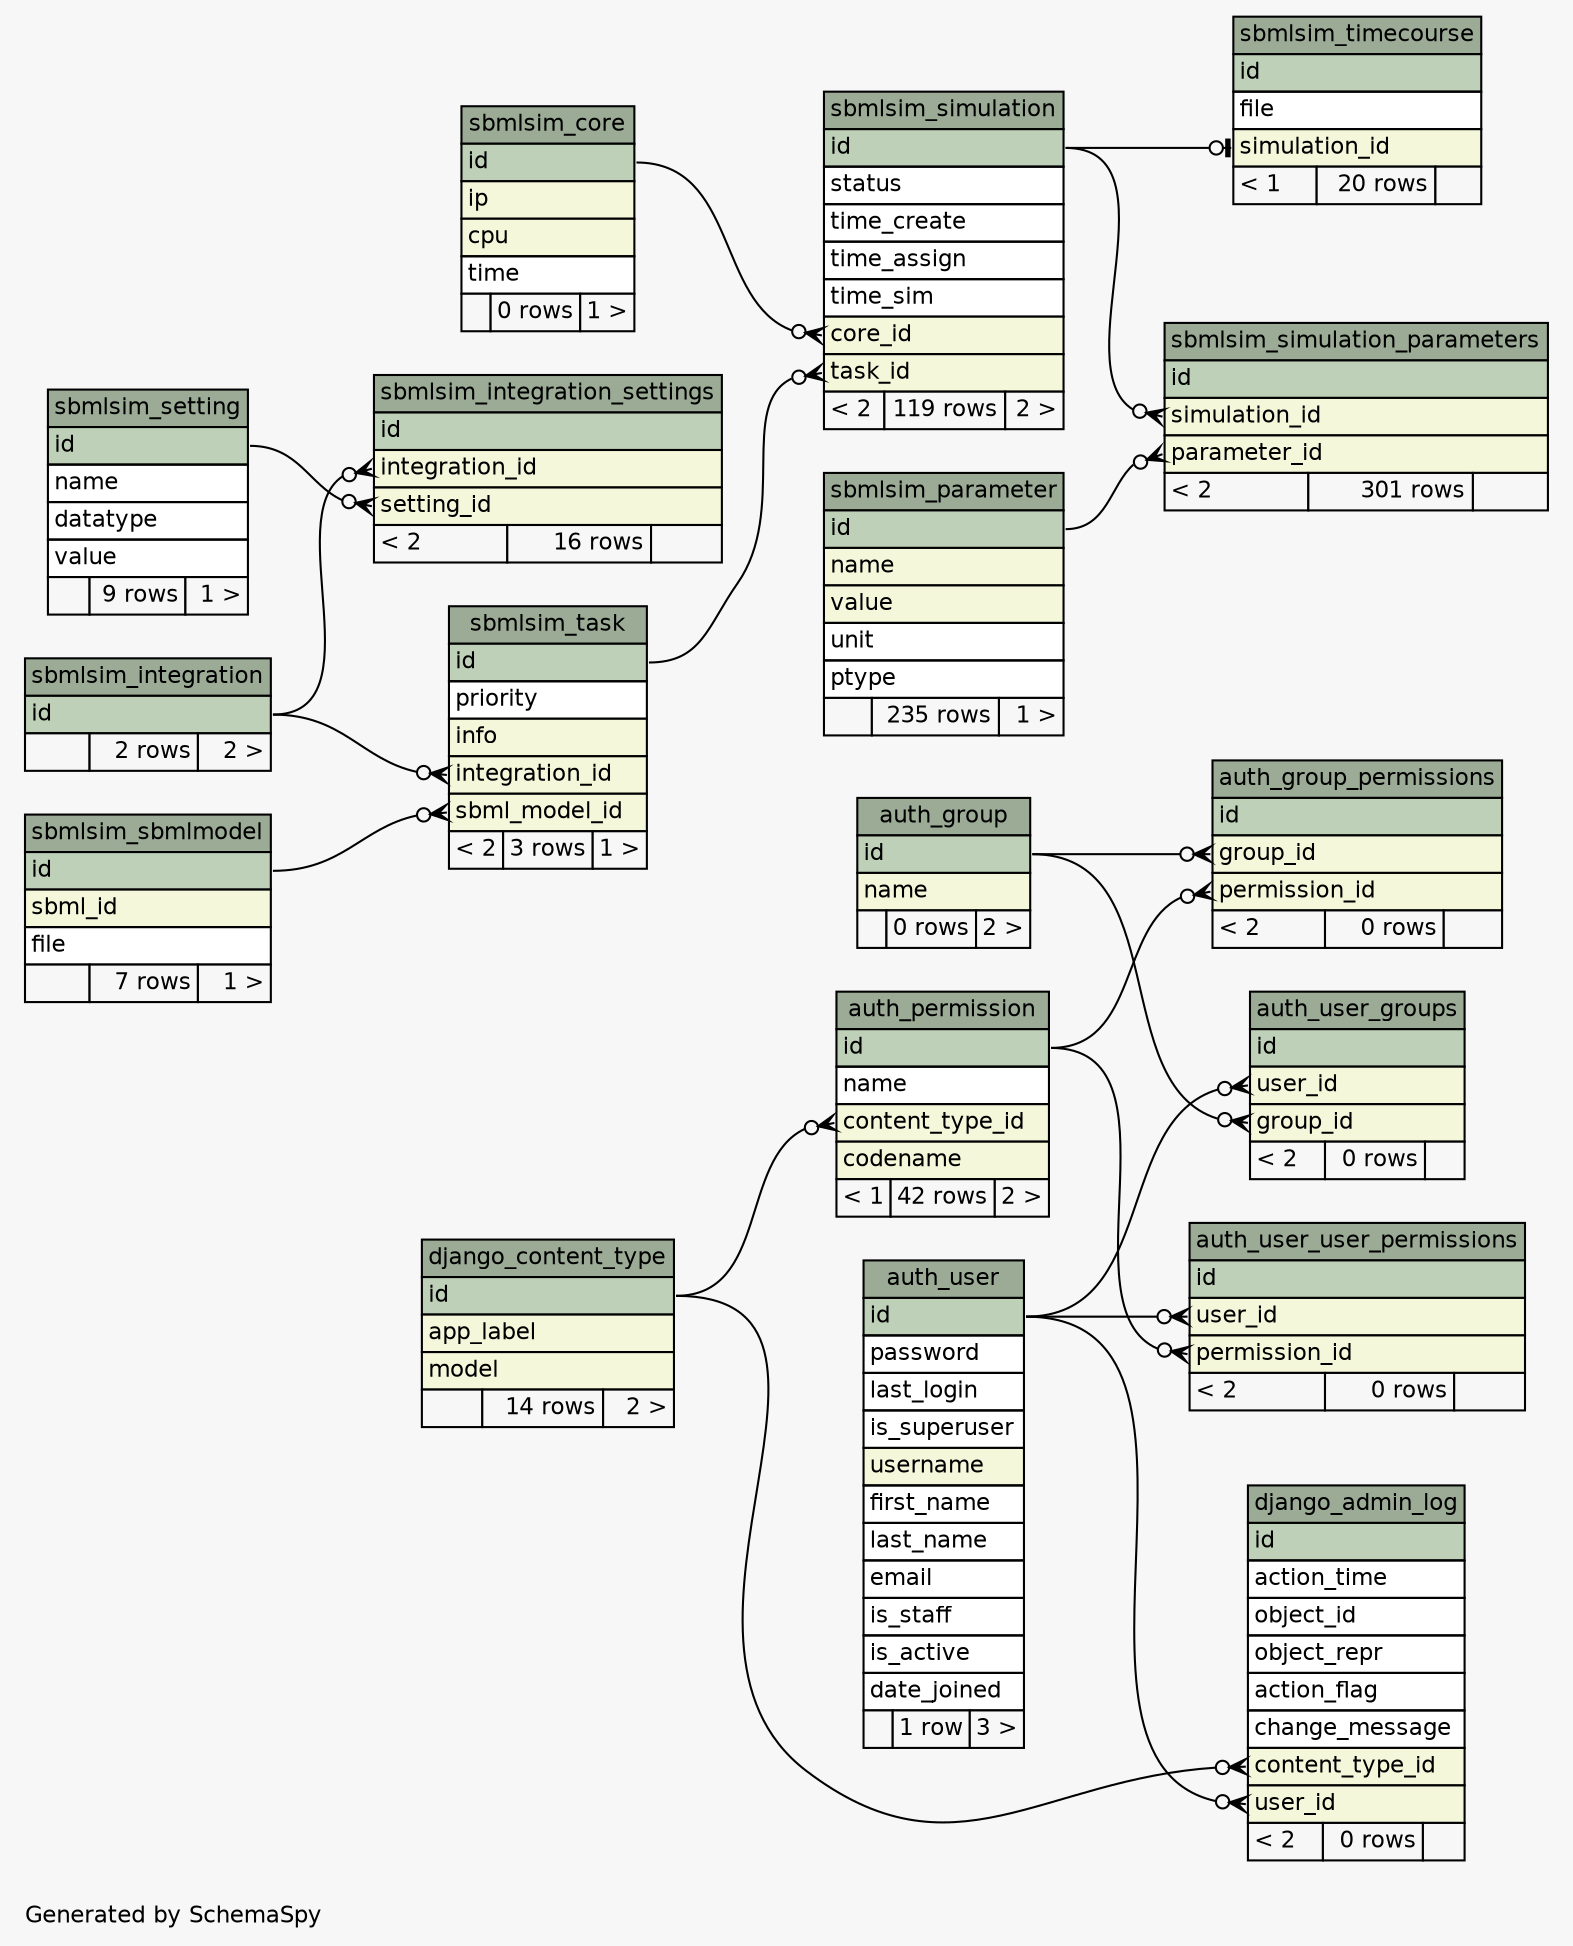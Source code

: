// dot 2.36.0 on Linux 3.13.0-43-generic
// SchemaSpy rev 590
digraph "largeRelationshipsDiagram" {
  graph [
    rankdir="RL"
    bgcolor="#f7f7f7"
    label="\nGenerated by SchemaSpy"
    labeljust="l"
    nodesep="0.18"
    ranksep="0.46"
    fontname="Helvetica"
    fontsize="11"
  ];
  node [
    fontname="Helvetica"
    fontsize="11"
    shape="plaintext"
  ];
  edge [
    arrowsize="0.8"
  ];
  "auth_group" [
    label=<
    <TABLE BORDER="0" CELLBORDER="1" CELLSPACING="0" BGCOLOR="#ffffff">
      <TR><TD COLSPAN="3" BGCOLOR="#9bab96" ALIGN="CENTER">auth_group</TD></TR>
      <TR><TD PORT="id" COLSPAN="3" BGCOLOR="#bed1b8" ALIGN="LEFT">id</TD></TR>
      <TR><TD PORT="name" COLSPAN="3" BGCOLOR="#f4f7da" ALIGN="LEFT">name</TD></TR>
      <TR><TD ALIGN="LEFT" BGCOLOR="#f7f7f7">  </TD><TD ALIGN="RIGHT" BGCOLOR="#f7f7f7">0 rows</TD><TD ALIGN="RIGHT" BGCOLOR="#f7f7f7">2 &gt;</TD></TR>
    </TABLE>>
    URL="tables/auth_group.html"
    tooltip="auth_group"
  ];
  "auth_group_permissions" [
    label=<
    <TABLE BORDER="0" CELLBORDER="1" CELLSPACING="0" BGCOLOR="#ffffff">
      <TR><TD COLSPAN="3" BGCOLOR="#9bab96" ALIGN="CENTER">auth_group_permissions</TD></TR>
      <TR><TD PORT="id" COLSPAN="3" BGCOLOR="#bed1b8" ALIGN="LEFT">id</TD></TR>
      <TR><TD PORT="group_id" COLSPAN="3" BGCOLOR="#f4f7da" ALIGN="LEFT">group_id</TD></TR>
      <TR><TD PORT="permission_id" COLSPAN="3" BGCOLOR="#f4f7da" ALIGN="LEFT">permission_id</TD></TR>
      <TR><TD ALIGN="LEFT" BGCOLOR="#f7f7f7">&lt; 2</TD><TD ALIGN="RIGHT" BGCOLOR="#f7f7f7">0 rows</TD><TD ALIGN="RIGHT" BGCOLOR="#f7f7f7">  </TD></TR>
    </TABLE>>
    URL="tables/auth_group_permissions.html"
    tooltip="auth_group_permissions"
  ];
  "auth_permission" [
    label=<
    <TABLE BORDER="0" CELLBORDER="1" CELLSPACING="0" BGCOLOR="#ffffff">
      <TR><TD COLSPAN="3" BGCOLOR="#9bab96" ALIGN="CENTER">auth_permission</TD></TR>
      <TR><TD PORT="id" COLSPAN="3" BGCOLOR="#bed1b8" ALIGN="LEFT">id</TD></TR>
      <TR><TD PORT="name" COLSPAN="3" ALIGN="LEFT">name</TD></TR>
      <TR><TD PORT="content_type_id" COLSPAN="3" BGCOLOR="#f4f7da" ALIGN="LEFT">content_type_id</TD></TR>
      <TR><TD PORT="codename" COLSPAN="3" BGCOLOR="#f4f7da" ALIGN="LEFT">codename</TD></TR>
      <TR><TD ALIGN="LEFT" BGCOLOR="#f7f7f7">&lt; 1</TD><TD ALIGN="RIGHT" BGCOLOR="#f7f7f7">42 rows</TD><TD ALIGN="RIGHT" BGCOLOR="#f7f7f7">2 &gt;</TD></TR>
    </TABLE>>
    URL="tables/auth_permission.html"
    tooltip="auth_permission"
  ];
  "auth_user" [
    label=<
    <TABLE BORDER="0" CELLBORDER="1" CELLSPACING="0" BGCOLOR="#ffffff">
      <TR><TD COLSPAN="3" BGCOLOR="#9bab96" ALIGN="CENTER">auth_user</TD></TR>
      <TR><TD PORT="id" COLSPAN="3" BGCOLOR="#bed1b8" ALIGN="LEFT">id</TD></TR>
      <TR><TD PORT="password" COLSPAN="3" ALIGN="LEFT">password</TD></TR>
      <TR><TD PORT="last_login" COLSPAN="3" ALIGN="LEFT">last_login</TD></TR>
      <TR><TD PORT="is_superuser" COLSPAN="3" ALIGN="LEFT">is_superuser</TD></TR>
      <TR><TD PORT="username" COLSPAN="3" BGCOLOR="#f4f7da" ALIGN="LEFT">username</TD></TR>
      <TR><TD PORT="first_name" COLSPAN="3" ALIGN="LEFT">first_name</TD></TR>
      <TR><TD PORT="last_name" COLSPAN="3" ALIGN="LEFT">last_name</TD></TR>
      <TR><TD PORT="email" COLSPAN="3" ALIGN="LEFT">email</TD></TR>
      <TR><TD PORT="is_staff" COLSPAN="3" ALIGN="LEFT">is_staff</TD></TR>
      <TR><TD PORT="is_active" COLSPAN="3" ALIGN="LEFT">is_active</TD></TR>
      <TR><TD PORT="date_joined" COLSPAN="3" ALIGN="LEFT">date_joined</TD></TR>
      <TR><TD ALIGN="LEFT" BGCOLOR="#f7f7f7">  </TD><TD ALIGN="RIGHT" BGCOLOR="#f7f7f7">1 row</TD><TD ALIGN="RIGHT" BGCOLOR="#f7f7f7">3 &gt;</TD></TR>
    </TABLE>>
    URL="tables/auth_user.html"
    tooltip="auth_user"
  ];
  "auth_user_groups" [
    label=<
    <TABLE BORDER="0" CELLBORDER="1" CELLSPACING="0" BGCOLOR="#ffffff">
      <TR><TD COLSPAN="3" BGCOLOR="#9bab96" ALIGN="CENTER">auth_user_groups</TD></TR>
      <TR><TD PORT="id" COLSPAN="3" BGCOLOR="#bed1b8" ALIGN="LEFT">id</TD></TR>
      <TR><TD PORT="user_id" COLSPAN="3" BGCOLOR="#f4f7da" ALIGN="LEFT">user_id</TD></TR>
      <TR><TD PORT="group_id" COLSPAN="3" BGCOLOR="#f4f7da" ALIGN="LEFT">group_id</TD></TR>
      <TR><TD ALIGN="LEFT" BGCOLOR="#f7f7f7">&lt; 2</TD><TD ALIGN="RIGHT" BGCOLOR="#f7f7f7">0 rows</TD><TD ALIGN="RIGHT" BGCOLOR="#f7f7f7">  </TD></TR>
    </TABLE>>
    URL="tables/auth_user_groups.html"
    tooltip="auth_user_groups"
  ];
  "auth_user_user_permissions" [
    label=<
    <TABLE BORDER="0" CELLBORDER="1" CELLSPACING="0" BGCOLOR="#ffffff">
      <TR><TD COLSPAN="3" BGCOLOR="#9bab96" ALIGN="CENTER">auth_user_user_permissions</TD></TR>
      <TR><TD PORT="id" COLSPAN="3" BGCOLOR="#bed1b8" ALIGN="LEFT">id</TD></TR>
      <TR><TD PORT="user_id" COLSPAN="3" BGCOLOR="#f4f7da" ALIGN="LEFT">user_id</TD></TR>
      <TR><TD PORT="permission_id" COLSPAN="3" BGCOLOR="#f4f7da" ALIGN="LEFT">permission_id</TD></TR>
      <TR><TD ALIGN="LEFT" BGCOLOR="#f7f7f7">&lt; 2</TD><TD ALIGN="RIGHT" BGCOLOR="#f7f7f7">0 rows</TD><TD ALIGN="RIGHT" BGCOLOR="#f7f7f7">  </TD></TR>
    </TABLE>>
    URL="tables/auth_user_user_permissions.html"
    tooltip="auth_user_user_permissions"
  ];
  "django_admin_log" [
    label=<
    <TABLE BORDER="0" CELLBORDER="1" CELLSPACING="0" BGCOLOR="#ffffff">
      <TR><TD COLSPAN="3" BGCOLOR="#9bab96" ALIGN="CENTER">django_admin_log</TD></TR>
      <TR><TD PORT="id" COLSPAN="3" BGCOLOR="#bed1b8" ALIGN="LEFT">id</TD></TR>
      <TR><TD PORT="action_time" COLSPAN="3" ALIGN="LEFT">action_time</TD></TR>
      <TR><TD PORT="object_id" COLSPAN="3" ALIGN="LEFT">object_id</TD></TR>
      <TR><TD PORT="object_repr" COLSPAN="3" ALIGN="LEFT">object_repr</TD></TR>
      <TR><TD PORT="action_flag" COLSPAN="3" ALIGN="LEFT">action_flag</TD></TR>
      <TR><TD PORT="change_message" COLSPAN="3" ALIGN="LEFT">change_message</TD></TR>
      <TR><TD PORT="content_type_id" COLSPAN="3" BGCOLOR="#f4f7da" ALIGN="LEFT">content_type_id</TD></TR>
      <TR><TD PORT="user_id" COLSPAN="3" BGCOLOR="#f4f7da" ALIGN="LEFT">user_id</TD></TR>
      <TR><TD ALIGN="LEFT" BGCOLOR="#f7f7f7">&lt; 2</TD><TD ALIGN="RIGHT" BGCOLOR="#f7f7f7">0 rows</TD><TD ALIGN="RIGHT" BGCOLOR="#f7f7f7">  </TD></TR>
    </TABLE>>
    URL="tables/django_admin_log.html"
    tooltip="django_admin_log"
  ];
  "django_content_type" [
    label=<
    <TABLE BORDER="0" CELLBORDER="1" CELLSPACING="0" BGCOLOR="#ffffff">
      <TR><TD COLSPAN="3" BGCOLOR="#9bab96" ALIGN="CENTER">django_content_type</TD></TR>
      <TR><TD PORT="id" COLSPAN="3" BGCOLOR="#bed1b8" ALIGN="LEFT">id</TD></TR>
      <TR><TD PORT="app_label" COLSPAN="3" BGCOLOR="#f4f7da" ALIGN="LEFT">app_label</TD></TR>
      <TR><TD PORT="model" COLSPAN="3" BGCOLOR="#f4f7da" ALIGN="LEFT">model</TD></TR>
      <TR><TD ALIGN="LEFT" BGCOLOR="#f7f7f7">  </TD><TD ALIGN="RIGHT" BGCOLOR="#f7f7f7">14 rows</TD><TD ALIGN="RIGHT" BGCOLOR="#f7f7f7">2 &gt;</TD></TR>
    </TABLE>>
    URL="tables/django_content_type.html"
    tooltip="django_content_type"
  ];
  "sbmlsim_core" [
    label=<
    <TABLE BORDER="0" CELLBORDER="1" CELLSPACING="0" BGCOLOR="#ffffff">
      <TR><TD COLSPAN="3" BGCOLOR="#9bab96" ALIGN="CENTER">sbmlsim_core</TD></TR>
      <TR><TD PORT="id" COLSPAN="3" BGCOLOR="#bed1b8" ALIGN="LEFT">id</TD></TR>
      <TR><TD PORT="ip" COLSPAN="3" BGCOLOR="#f4f7da" ALIGN="LEFT">ip</TD></TR>
      <TR><TD PORT="cpu" COLSPAN="3" BGCOLOR="#f4f7da" ALIGN="LEFT">cpu</TD></TR>
      <TR><TD PORT="time" COLSPAN="3" ALIGN="LEFT">time</TD></TR>
      <TR><TD ALIGN="LEFT" BGCOLOR="#f7f7f7">  </TD><TD ALIGN="RIGHT" BGCOLOR="#f7f7f7">0 rows</TD><TD ALIGN="RIGHT" BGCOLOR="#f7f7f7">1 &gt;</TD></TR>
    </TABLE>>
    URL="tables/sbmlsim_core.html"
    tooltip="sbmlsim_core"
  ];
  "sbmlsim_integration" [
    label=<
    <TABLE BORDER="0" CELLBORDER="1" CELLSPACING="0" BGCOLOR="#ffffff">
      <TR><TD COLSPAN="3" BGCOLOR="#9bab96" ALIGN="CENTER">sbmlsim_integration</TD></TR>
      <TR><TD PORT="id" COLSPAN="3" BGCOLOR="#bed1b8" ALIGN="LEFT">id</TD></TR>
      <TR><TD ALIGN="LEFT" BGCOLOR="#f7f7f7">  </TD><TD ALIGN="RIGHT" BGCOLOR="#f7f7f7">2 rows</TD><TD ALIGN="RIGHT" BGCOLOR="#f7f7f7">2 &gt;</TD></TR>
    </TABLE>>
    URL="tables/sbmlsim_integration.html"
    tooltip="sbmlsim_integration"
  ];
  "sbmlsim_integration_settings" [
    label=<
    <TABLE BORDER="0" CELLBORDER="1" CELLSPACING="0" BGCOLOR="#ffffff">
      <TR><TD COLSPAN="3" BGCOLOR="#9bab96" ALIGN="CENTER">sbmlsim_integration_settings</TD></TR>
      <TR><TD PORT="id" COLSPAN="3" BGCOLOR="#bed1b8" ALIGN="LEFT">id</TD></TR>
      <TR><TD PORT="integration_id" COLSPAN="3" BGCOLOR="#f4f7da" ALIGN="LEFT">integration_id</TD></TR>
      <TR><TD PORT="setting_id" COLSPAN="3" BGCOLOR="#f4f7da" ALIGN="LEFT">setting_id</TD></TR>
      <TR><TD ALIGN="LEFT" BGCOLOR="#f7f7f7">&lt; 2</TD><TD ALIGN="RIGHT" BGCOLOR="#f7f7f7">16 rows</TD><TD ALIGN="RIGHT" BGCOLOR="#f7f7f7">  </TD></TR>
    </TABLE>>
    URL="tables/sbmlsim_integration_settings.html"
    tooltip="sbmlsim_integration_settings"
  ];
  "sbmlsim_parameter" [
    label=<
    <TABLE BORDER="0" CELLBORDER="1" CELLSPACING="0" BGCOLOR="#ffffff">
      <TR><TD COLSPAN="3" BGCOLOR="#9bab96" ALIGN="CENTER">sbmlsim_parameter</TD></TR>
      <TR><TD PORT="id" COLSPAN="3" BGCOLOR="#bed1b8" ALIGN="LEFT">id</TD></TR>
      <TR><TD PORT="name" COLSPAN="3" BGCOLOR="#f4f7da" ALIGN="LEFT">name</TD></TR>
      <TR><TD PORT="value" COLSPAN="3" BGCOLOR="#f4f7da" ALIGN="LEFT">value</TD></TR>
      <TR><TD PORT="unit" COLSPAN="3" ALIGN="LEFT">unit</TD></TR>
      <TR><TD PORT="ptype" COLSPAN="3" ALIGN="LEFT">ptype</TD></TR>
      <TR><TD ALIGN="LEFT" BGCOLOR="#f7f7f7">  </TD><TD ALIGN="RIGHT" BGCOLOR="#f7f7f7">235 rows</TD><TD ALIGN="RIGHT" BGCOLOR="#f7f7f7">1 &gt;</TD></TR>
    </TABLE>>
    URL="tables/sbmlsim_parameter.html"
    tooltip="sbmlsim_parameter"
  ];
  "sbmlsim_sbmlmodel" [
    label=<
    <TABLE BORDER="0" CELLBORDER="1" CELLSPACING="0" BGCOLOR="#ffffff">
      <TR><TD COLSPAN="3" BGCOLOR="#9bab96" ALIGN="CENTER">sbmlsim_sbmlmodel</TD></TR>
      <TR><TD PORT="id" COLSPAN="3" BGCOLOR="#bed1b8" ALIGN="LEFT">id</TD></TR>
      <TR><TD PORT="sbml_id" COLSPAN="3" BGCOLOR="#f4f7da" ALIGN="LEFT">sbml_id</TD></TR>
      <TR><TD PORT="file" COLSPAN="3" ALIGN="LEFT">file</TD></TR>
      <TR><TD ALIGN="LEFT" BGCOLOR="#f7f7f7">  </TD><TD ALIGN="RIGHT" BGCOLOR="#f7f7f7">7 rows</TD><TD ALIGN="RIGHT" BGCOLOR="#f7f7f7">1 &gt;</TD></TR>
    </TABLE>>
    URL="tables/sbmlsim_sbmlmodel.html"
    tooltip="sbmlsim_sbmlmodel"
  ];
  "sbmlsim_setting" [
    label=<
    <TABLE BORDER="0" CELLBORDER="1" CELLSPACING="0" BGCOLOR="#ffffff">
      <TR><TD COLSPAN="3" BGCOLOR="#9bab96" ALIGN="CENTER">sbmlsim_setting</TD></TR>
      <TR><TD PORT="id" COLSPAN="3" BGCOLOR="#bed1b8" ALIGN="LEFT">id</TD></TR>
      <TR><TD PORT="name" COLSPAN="3" ALIGN="LEFT">name</TD></TR>
      <TR><TD PORT="datatype" COLSPAN="3" ALIGN="LEFT">datatype</TD></TR>
      <TR><TD PORT="value" COLSPAN="3" ALIGN="LEFT">value</TD></TR>
      <TR><TD ALIGN="LEFT" BGCOLOR="#f7f7f7">  </TD><TD ALIGN="RIGHT" BGCOLOR="#f7f7f7">9 rows</TD><TD ALIGN="RIGHT" BGCOLOR="#f7f7f7">1 &gt;</TD></TR>
    </TABLE>>
    URL="tables/sbmlsim_setting.html"
    tooltip="sbmlsim_setting"
  ];
  "sbmlsim_simulation" [
    label=<
    <TABLE BORDER="0" CELLBORDER="1" CELLSPACING="0" BGCOLOR="#ffffff">
      <TR><TD COLSPAN="3" BGCOLOR="#9bab96" ALIGN="CENTER">sbmlsim_simulation</TD></TR>
      <TR><TD PORT="id" COLSPAN="3" BGCOLOR="#bed1b8" ALIGN="LEFT">id</TD></TR>
      <TR><TD PORT="status" COLSPAN="3" ALIGN="LEFT">status</TD></TR>
      <TR><TD PORT="time_create" COLSPAN="3" ALIGN="LEFT">time_create</TD></TR>
      <TR><TD PORT="time_assign" COLSPAN="3" ALIGN="LEFT">time_assign</TD></TR>
      <TR><TD PORT="time_sim" COLSPAN="3" ALIGN="LEFT">time_sim</TD></TR>
      <TR><TD PORT="core_id" COLSPAN="3" BGCOLOR="#f4f7da" ALIGN="LEFT">core_id</TD></TR>
      <TR><TD PORT="task_id" COLSPAN="3" BGCOLOR="#f4f7da" ALIGN="LEFT">task_id</TD></TR>
      <TR><TD ALIGN="LEFT" BGCOLOR="#f7f7f7">&lt; 2</TD><TD ALIGN="RIGHT" BGCOLOR="#f7f7f7">119 rows</TD><TD ALIGN="RIGHT" BGCOLOR="#f7f7f7">2 &gt;</TD></TR>
    </TABLE>>
    URL="tables/sbmlsim_simulation.html"
    tooltip="sbmlsim_simulation"
  ];
  "sbmlsim_simulation_parameters" [
    label=<
    <TABLE BORDER="0" CELLBORDER="1" CELLSPACING="0" BGCOLOR="#ffffff">
      <TR><TD COLSPAN="3" BGCOLOR="#9bab96" ALIGN="CENTER">sbmlsim_simulation_parameters</TD></TR>
      <TR><TD PORT="id" COLSPAN="3" BGCOLOR="#bed1b8" ALIGN="LEFT">id</TD></TR>
      <TR><TD PORT="simulation_id" COLSPAN="3" BGCOLOR="#f4f7da" ALIGN="LEFT">simulation_id</TD></TR>
      <TR><TD PORT="parameter_id" COLSPAN="3" BGCOLOR="#f4f7da" ALIGN="LEFT">parameter_id</TD></TR>
      <TR><TD ALIGN="LEFT" BGCOLOR="#f7f7f7">&lt; 2</TD><TD ALIGN="RIGHT" BGCOLOR="#f7f7f7">301 rows</TD><TD ALIGN="RIGHT" BGCOLOR="#f7f7f7">  </TD></TR>
    </TABLE>>
    URL="tables/sbmlsim_simulation_parameters.html"
    tooltip="sbmlsim_simulation_parameters"
  ];
  "sbmlsim_task" [
    label=<
    <TABLE BORDER="0" CELLBORDER="1" CELLSPACING="0" BGCOLOR="#ffffff">
      <TR><TD COLSPAN="3" BGCOLOR="#9bab96" ALIGN="CENTER">sbmlsim_task</TD></TR>
      <TR><TD PORT="id" COLSPAN="3" BGCOLOR="#bed1b8" ALIGN="LEFT">id</TD></TR>
      <TR><TD PORT="priority" COLSPAN="3" ALIGN="LEFT">priority</TD></TR>
      <TR><TD PORT="info" COLSPAN="3" BGCOLOR="#f4f7da" ALIGN="LEFT">info</TD></TR>
      <TR><TD PORT="integration_id" COLSPAN="3" BGCOLOR="#f4f7da" ALIGN="LEFT">integration_id</TD></TR>
      <TR><TD PORT="sbml_model_id" COLSPAN="3" BGCOLOR="#f4f7da" ALIGN="LEFT">sbml_model_id</TD></TR>
      <TR><TD ALIGN="LEFT" BGCOLOR="#f7f7f7">&lt; 2</TD><TD ALIGN="RIGHT" BGCOLOR="#f7f7f7">3 rows</TD><TD ALIGN="RIGHT" BGCOLOR="#f7f7f7">1 &gt;</TD></TR>
    </TABLE>>
    URL="tables/sbmlsim_task.html"
    tooltip="sbmlsim_task"
  ];
  "sbmlsim_timecourse" [
    label=<
    <TABLE BORDER="0" CELLBORDER="1" CELLSPACING="0" BGCOLOR="#ffffff">
      <TR><TD COLSPAN="3" BGCOLOR="#9bab96" ALIGN="CENTER">sbmlsim_timecourse</TD></TR>
      <TR><TD PORT="id" COLSPAN="3" BGCOLOR="#bed1b8" ALIGN="LEFT">id</TD></TR>
      <TR><TD PORT="file" COLSPAN="3" ALIGN="LEFT">file</TD></TR>
      <TR><TD PORT="simulation_id" COLSPAN="3" BGCOLOR="#f4f7da" ALIGN="LEFT">simulation_id</TD></TR>
      <TR><TD ALIGN="LEFT" BGCOLOR="#f7f7f7">&lt; 1</TD><TD ALIGN="RIGHT" BGCOLOR="#f7f7f7">20 rows</TD><TD ALIGN="RIGHT" BGCOLOR="#f7f7f7">  </TD></TR>
    </TABLE>>
    URL="tables/sbmlsim_timecourse.html"
    tooltip="sbmlsim_timecourse"
  ];
  "auth_group_permissions":"group_id":w -> "auth_group":"id":e [arrowhead=none dir=back arrowtail=crowodot];
  "auth_group_permissions":"permission_id":w -> "auth_permission":"id":e [arrowhead=none dir=back arrowtail=crowodot];
  "auth_permission":"content_type_id":w -> "django_content_type":"id":e [arrowhead=none dir=back arrowtail=crowodot];
  "auth_user_groups":"group_id":w -> "auth_group":"id":e [arrowhead=none dir=back arrowtail=crowodot];
  "auth_user_groups":"user_id":w -> "auth_user":"id":e [arrowhead=none dir=back arrowtail=crowodot];
  "auth_user_user_permissions":"permission_id":w -> "auth_permission":"id":e [arrowhead=none dir=back arrowtail=crowodot];
  "auth_user_user_permissions":"user_id":w -> "auth_user":"id":e [arrowhead=none dir=back arrowtail=crowodot];
  "django_admin_log":"content_type_id":w -> "django_content_type":"id":e [arrowhead=none dir=back arrowtail=crowodot];
  "django_admin_log":"user_id":w -> "auth_user":"id":e [arrowhead=none dir=back arrowtail=crowodot];
  "sbmlsim_integration_settings":"integration_id":w -> "sbmlsim_integration":"id":e [arrowhead=none dir=back arrowtail=crowodot];
  "sbmlsim_integration_settings":"setting_id":w -> "sbmlsim_setting":"id":e [arrowhead=none dir=back arrowtail=crowodot];
  "sbmlsim_simulation":"core_id":w -> "sbmlsim_core":"id":e [arrowhead=none dir=back arrowtail=crowodot];
  "sbmlsim_simulation":"task_id":w -> "sbmlsim_task":"id":e [arrowhead=none dir=back arrowtail=crowodot];
  "sbmlsim_simulation_parameters":"parameter_id":w -> "sbmlsim_parameter":"id":e [arrowhead=none dir=back arrowtail=crowodot];
  "sbmlsim_simulation_parameters":"simulation_id":w -> "sbmlsim_simulation":"id":e [arrowhead=none dir=back arrowtail=crowodot];
  "sbmlsim_task":"integration_id":w -> "sbmlsim_integration":"id":e [arrowhead=none dir=back arrowtail=crowodot];
  "sbmlsim_task":"sbml_model_id":w -> "sbmlsim_sbmlmodel":"id":e [arrowhead=none dir=back arrowtail=crowodot];
  "sbmlsim_timecourse":"simulation_id":w -> "sbmlsim_simulation":"id":e [arrowhead=none dir=back arrowtail=teeodot];
}
